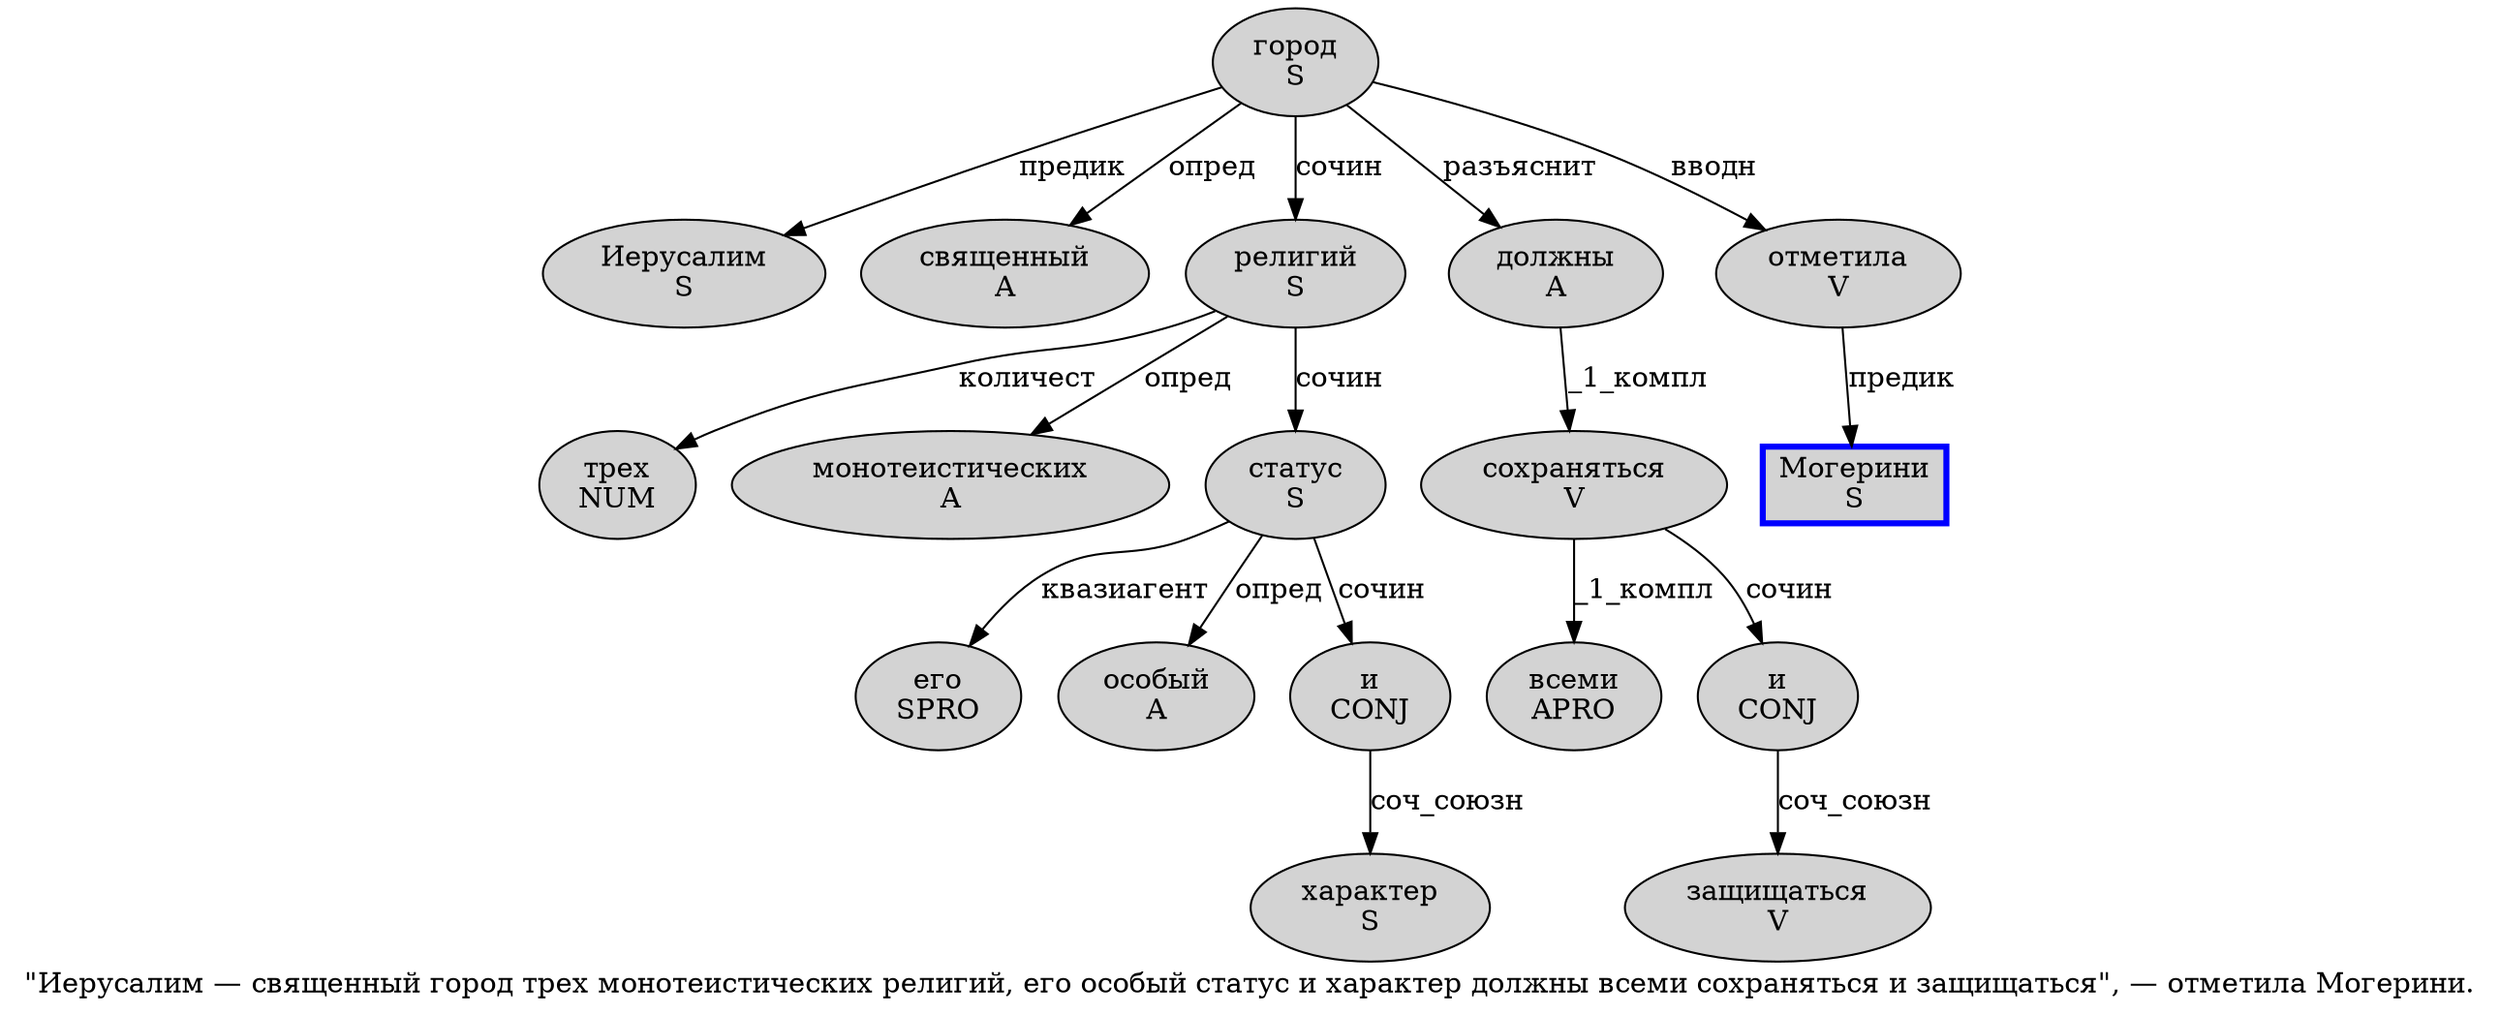 digraph SENTENCE_256 {
	graph [label="\"Иерусалим — священный город трех монотеистических религий, его особый статус и характер должны всеми сохраняться и защищаться\", — отметила Могерини."]
	node [style=filled]
		1 [label="Иерусалим
S" color="" fillcolor=lightgray penwidth=1 shape=ellipse]
		3 [label="священный
A" color="" fillcolor=lightgray penwidth=1 shape=ellipse]
		4 [label="город
S" color="" fillcolor=lightgray penwidth=1 shape=ellipse]
		5 [label="трех
NUM" color="" fillcolor=lightgray penwidth=1 shape=ellipse]
		6 [label="монотеистических
A" color="" fillcolor=lightgray penwidth=1 shape=ellipse]
		7 [label="религий
S" color="" fillcolor=lightgray penwidth=1 shape=ellipse]
		9 [label="его
SPRO" color="" fillcolor=lightgray penwidth=1 shape=ellipse]
		10 [label="особый
A" color="" fillcolor=lightgray penwidth=1 shape=ellipse]
		11 [label="статус
S" color="" fillcolor=lightgray penwidth=1 shape=ellipse]
		12 [label="и
CONJ" color="" fillcolor=lightgray penwidth=1 shape=ellipse]
		13 [label="характер
S" color="" fillcolor=lightgray penwidth=1 shape=ellipse]
		14 [label="должны
A" color="" fillcolor=lightgray penwidth=1 shape=ellipse]
		15 [label="всеми
APRO" color="" fillcolor=lightgray penwidth=1 shape=ellipse]
		16 [label="сохраняться
V" color="" fillcolor=lightgray penwidth=1 shape=ellipse]
		17 [label="и
CONJ" color="" fillcolor=lightgray penwidth=1 shape=ellipse]
		18 [label="защищаться
V" color="" fillcolor=lightgray penwidth=1 shape=ellipse]
		22 [label="отметила
V" color="" fillcolor=lightgray penwidth=1 shape=ellipse]
		23 [label="Могерини
S" color=blue fillcolor=lightgray penwidth=3 shape=box]
			22 -> 23 [label="предик"]
			11 -> 9 [label="квазиагент"]
			11 -> 10 [label="опред"]
			11 -> 12 [label="сочин"]
			12 -> 13 [label="соч_союзн"]
			7 -> 5 [label="количест"]
			7 -> 6 [label="опред"]
			7 -> 11 [label="сочин"]
			4 -> 1 [label="предик"]
			4 -> 3 [label="опред"]
			4 -> 7 [label="сочин"]
			4 -> 14 [label="разъяснит"]
			4 -> 22 [label="вводн"]
			17 -> 18 [label="соч_союзн"]
			14 -> 16 [label="_1_компл"]
			16 -> 15 [label="_1_компл"]
			16 -> 17 [label="сочин"]
}